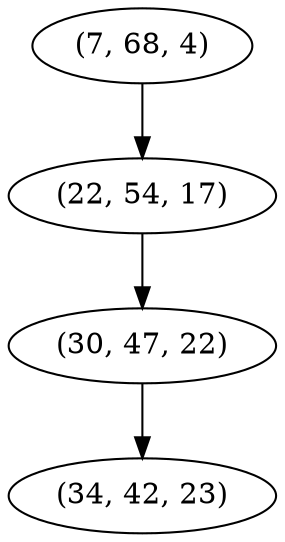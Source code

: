 digraph tree {
    "(7, 68, 4)";
    "(22, 54, 17)";
    "(30, 47, 22)";
    "(34, 42, 23)";
    "(7, 68, 4)" -> "(22, 54, 17)";
    "(22, 54, 17)" -> "(30, 47, 22)";
    "(30, 47, 22)" -> "(34, 42, 23)";
}
